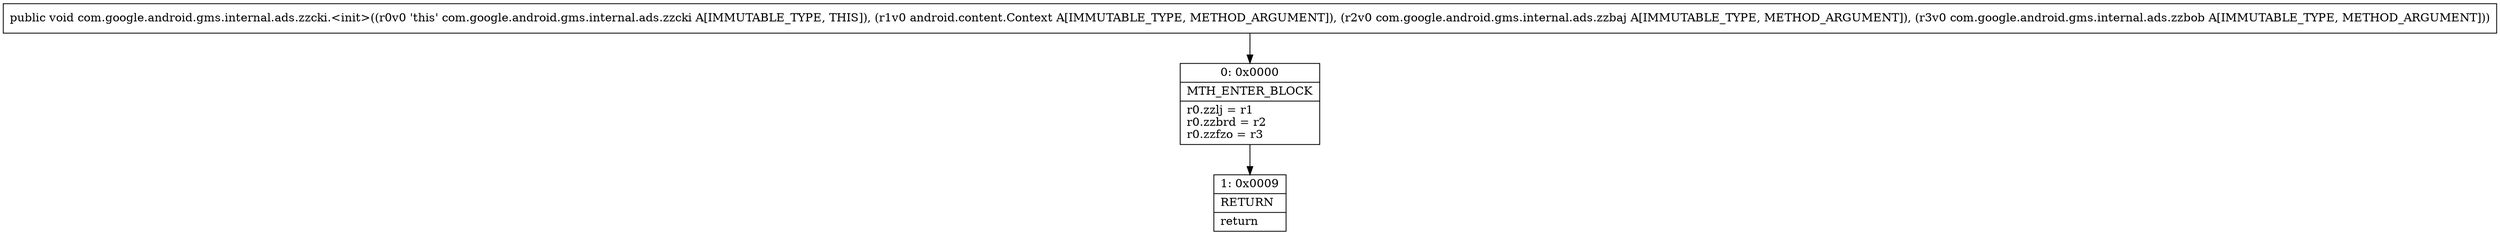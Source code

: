 digraph "CFG forcom.google.android.gms.internal.ads.zzcki.\<init\>(Landroid\/content\/Context;Lcom\/google\/android\/gms\/internal\/ads\/zzbaj;Lcom\/google\/android\/gms\/internal\/ads\/zzbob;)V" {
Node_0 [shape=record,label="{0\:\ 0x0000|MTH_ENTER_BLOCK\l|r0.zzlj = r1\lr0.zzbrd = r2\lr0.zzfzo = r3\l}"];
Node_1 [shape=record,label="{1\:\ 0x0009|RETURN\l|return\l}"];
MethodNode[shape=record,label="{public void com.google.android.gms.internal.ads.zzcki.\<init\>((r0v0 'this' com.google.android.gms.internal.ads.zzcki A[IMMUTABLE_TYPE, THIS]), (r1v0 android.content.Context A[IMMUTABLE_TYPE, METHOD_ARGUMENT]), (r2v0 com.google.android.gms.internal.ads.zzbaj A[IMMUTABLE_TYPE, METHOD_ARGUMENT]), (r3v0 com.google.android.gms.internal.ads.zzbob A[IMMUTABLE_TYPE, METHOD_ARGUMENT])) }"];
MethodNode -> Node_0;
Node_0 -> Node_1;
}

